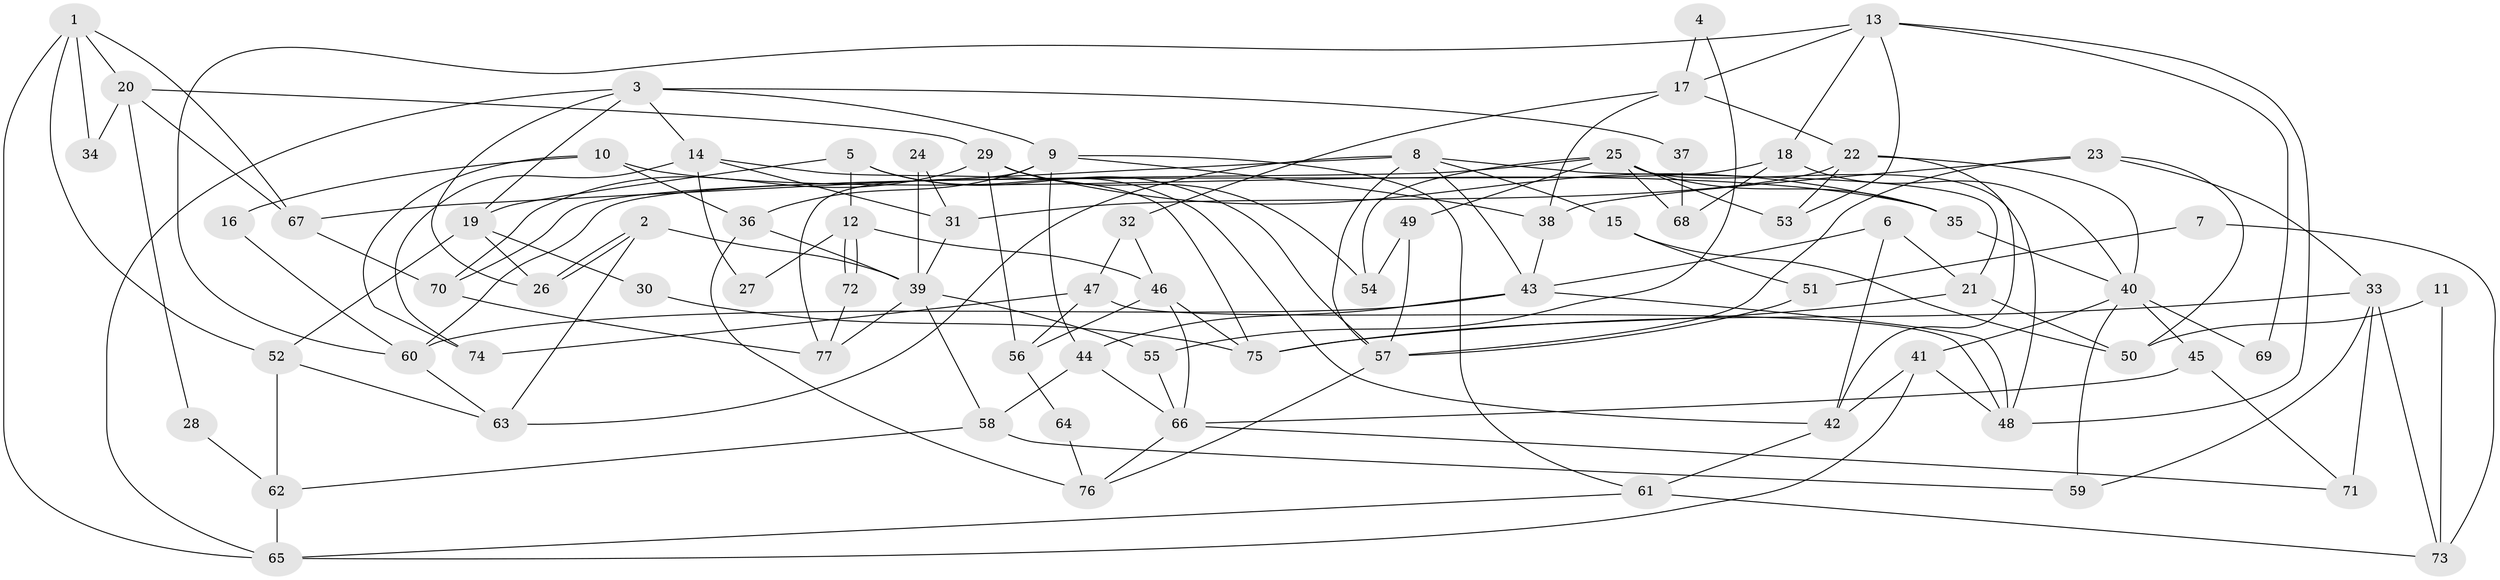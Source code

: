 // Generated by graph-tools (version 1.1) at 2025/49/03/09/25 04:49:57]
// undirected, 77 vertices, 154 edges
graph export_dot {
graph [start="1"]
  node [color=gray90,style=filled];
  1;
  2;
  3;
  4;
  5;
  6;
  7;
  8;
  9;
  10;
  11;
  12;
  13;
  14;
  15;
  16;
  17;
  18;
  19;
  20;
  21;
  22;
  23;
  24;
  25;
  26;
  27;
  28;
  29;
  30;
  31;
  32;
  33;
  34;
  35;
  36;
  37;
  38;
  39;
  40;
  41;
  42;
  43;
  44;
  45;
  46;
  47;
  48;
  49;
  50;
  51;
  52;
  53;
  54;
  55;
  56;
  57;
  58;
  59;
  60;
  61;
  62;
  63;
  64;
  65;
  66;
  67;
  68;
  69;
  70;
  71;
  72;
  73;
  74;
  75;
  76;
  77;
  1 -- 65;
  1 -- 20;
  1 -- 34;
  1 -- 52;
  1 -- 67;
  2 -- 26;
  2 -- 26;
  2 -- 63;
  2 -- 39;
  3 -- 9;
  3 -- 14;
  3 -- 19;
  3 -- 26;
  3 -- 37;
  3 -- 65;
  4 -- 17;
  4 -- 55;
  5 -- 42;
  5 -- 19;
  5 -- 12;
  5 -- 57;
  6 -- 21;
  6 -- 42;
  6 -- 43;
  7 -- 51;
  7 -- 73;
  8 -- 67;
  8 -- 43;
  8 -- 15;
  8 -- 21;
  8 -- 57;
  8 -- 63;
  9 -- 38;
  9 -- 44;
  9 -- 36;
  9 -- 61;
  9 -- 77;
  10 -- 36;
  10 -- 35;
  10 -- 16;
  10 -- 74;
  11 -- 50;
  11 -- 73;
  12 -- 72;
  12 -- 72;
  12 -- 27;
  12 -- 46;
  13 -- 17;
  13 -- 60;
  13 -- 18;
  13 -- 48;
  13 -- 53;
  13 -- 69;
  14 -- 74;
  14 -- 31;
  14 -- 27;
  14 -- 75;
  15 -- 50;
  15 -- 51;
  16 -- 60;
  17 -- 32;
  17 -- 22;
  17 -- 38;
  18 -- 40;
  18 -- 60;
  18 -- 68;
  19 -- 26;
  19 -- 30;
  19 -- 52;
  20 -- 67;
  20 -- 29;
  20 -- 28;
  20 -- 34;
  21 -- 75;
  21 -- 50;
  22 -- 53;
  22 -- 42;
  22 -- 31;
  22 -- 40;
  23 -- 57;
  23 -- 38;
  23 -- 33;
  23 -- 50;
  24 -- 31;
  24 -- 39;
  25 -- 48;
  25 -- 35;
  25 -- 49;
  25 -- 53;
  25 -- 54;
  25 -- 68;
  25 -- 70;
  28 -- 62;
  29 -- 70;
  29 -- 54;
  29 -- 35;
  29 -- 56;
  30 -- 75;
  31 -- 39;
  32 -- 46;
  32 -- 47;
  33 -- 71;
  33 -- 59;
  33 -- 73;
  33 -- 75;
  35 -- 40;
  36 -- 39;
  36 -- 76;
  37 -- 68;
  38 -- 43;
  39 -- 58;
  39 -- 55;
  39 -- 77;
  40 -- 41;
  40 -- 45;
  40 -- 59;
  40 -- 69;
  41 -- 48;
  41 -- 65;
  41 -- 42;
  42 -- 61;
  43 -- 60;
  43 -- 44;
  43 -- 48;
  44 -- 66;
  44 -- 58;
  45 -- 66;
  45 -- 71;
  46 -- 75;
  46 -- 56;
  46 -- 66;
  47 -- 48;
  47 -- 56;
  47 -- 74;
  49 -- 57;
  49 -- 54;
  51 -- 57;
  52 -- 62;
  52 -- 63;
  55 -- 66;
  56 -- 64;
  57 -- 76;
  58 -- 59;
  58 -- 62;
  60 -- 63;
  61 -- 65;
  61 -- 73;
  62 -- 65;
  64 -- 76;
  66 -- 76;
  66 -- 71;
  67 -- 70;
  70 -- 77;
  72 -- 77;
}
